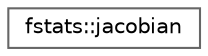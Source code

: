 digraph "Graphical Class Hierarchy"
{
 // LATEX_PDF_SIZE
  bgcolor="transparent";
  edge [fontname=Helvetica,fontsize=10,labelfontname=Helvetica,labelfontsize=10];
  node [fontname=Helvetica,fontsize=10,shape=box,height=0.2,width=0.4];
  rankdir="LR";
  Node0 [label="fstats::jacobian",height=0.2,width=0.4,color="grey40", fillcolor="white", style="filled",URL="$interfacefstats_1_1jacobian.html",tooltip="Computes the Jacobian matrix for a nonlinear regression problem."];
}
